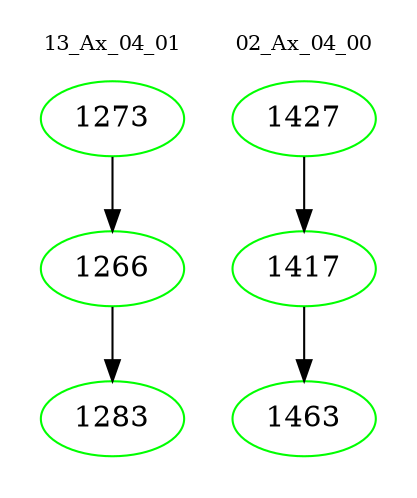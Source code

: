 digraph{
subgraph cluster_0 {
color = white
label = "13_Ax_04_01";
fontsize=10;
T0_1273 [label="1273", color="green"]
T0_1273 -> T0_1266 [color="black"]
T0_1266 [label="1266", color="green"]
T0_1266 -> T0_1283 [color="black"]
T0_1283 [label="1283", color="green"]
}
subgraph cluster_1 {
color = white
label = "02_Ax_04_00";
fontsize=10;
T1_1427 [label="1427", color="green"]
T1_1427 -> T1_1417 [color="black"]
T1_1417 [label="1417", color="green"]
T1_1417 -> T1_1463 [color="black"]
T1_1463 [label="1463", color="green"]
}
}
